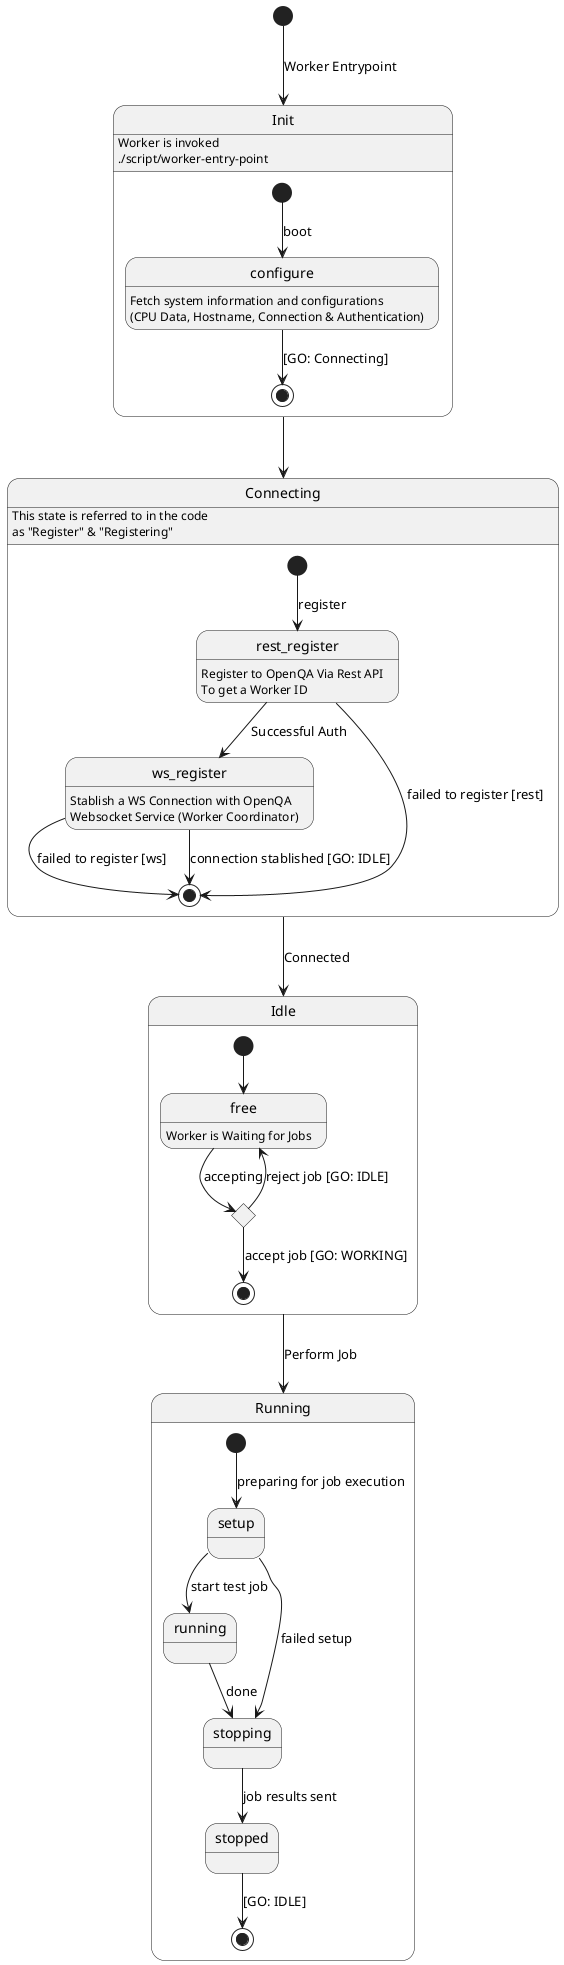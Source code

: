 @startuml
Init : Worker is invoked
Init : ./script/worker-entry-point

[*] --> Init: Worker Entrypoint
state Init {
    configure   : Fetch system information and configurations
    configure   : (CPU Data, Hostname, Connection & Authentication)

    [*] --> configure: boot

    configure --> [*]: [GO: Connecting]
}

Connecting : This state is referred to in the code
Connecting : as "Register" & "Registering"

Init --> Connecting
Connecting --> Idle: Connected
Idle --> Running: Perform Job

State Connecting {
    rest_register : Register to OpenQA Via Rest API
    rest_register : To get a Worker ID
    ws_register   : Stablish a WS Connection with OpenQA
    ws_register   : Websocket Service (Worker Coordinator)

    [*] --> rest_register: register
    rest_register --> ws_register: Successful Auth

    rest_register --> [*]: failed to register [rest]
    ws_register --> [*]: failed to register [ws]

    ws_register --> [*]: connection stablished [GO: IDLE]
}

state Idle {
    [*] --> free

    state if_state <<choice>>
    if_state : TEXT

    free : Worker is Waiting for Jobs

    free --> if_state: accepting
    if_state --> [*]: accept job [GO: WORKING]
    if_state --> free : reject job [GO: IDLE]    
}

state Running {
    [*] --> setup: preparing for job execution

    setup --> running: start test job
    running --> stopping: done
    stopping --> stopped: job results sent
    stopped --> [*]: [GO: IDLE]

    setup --> stopping: failed setup
}

@enduml